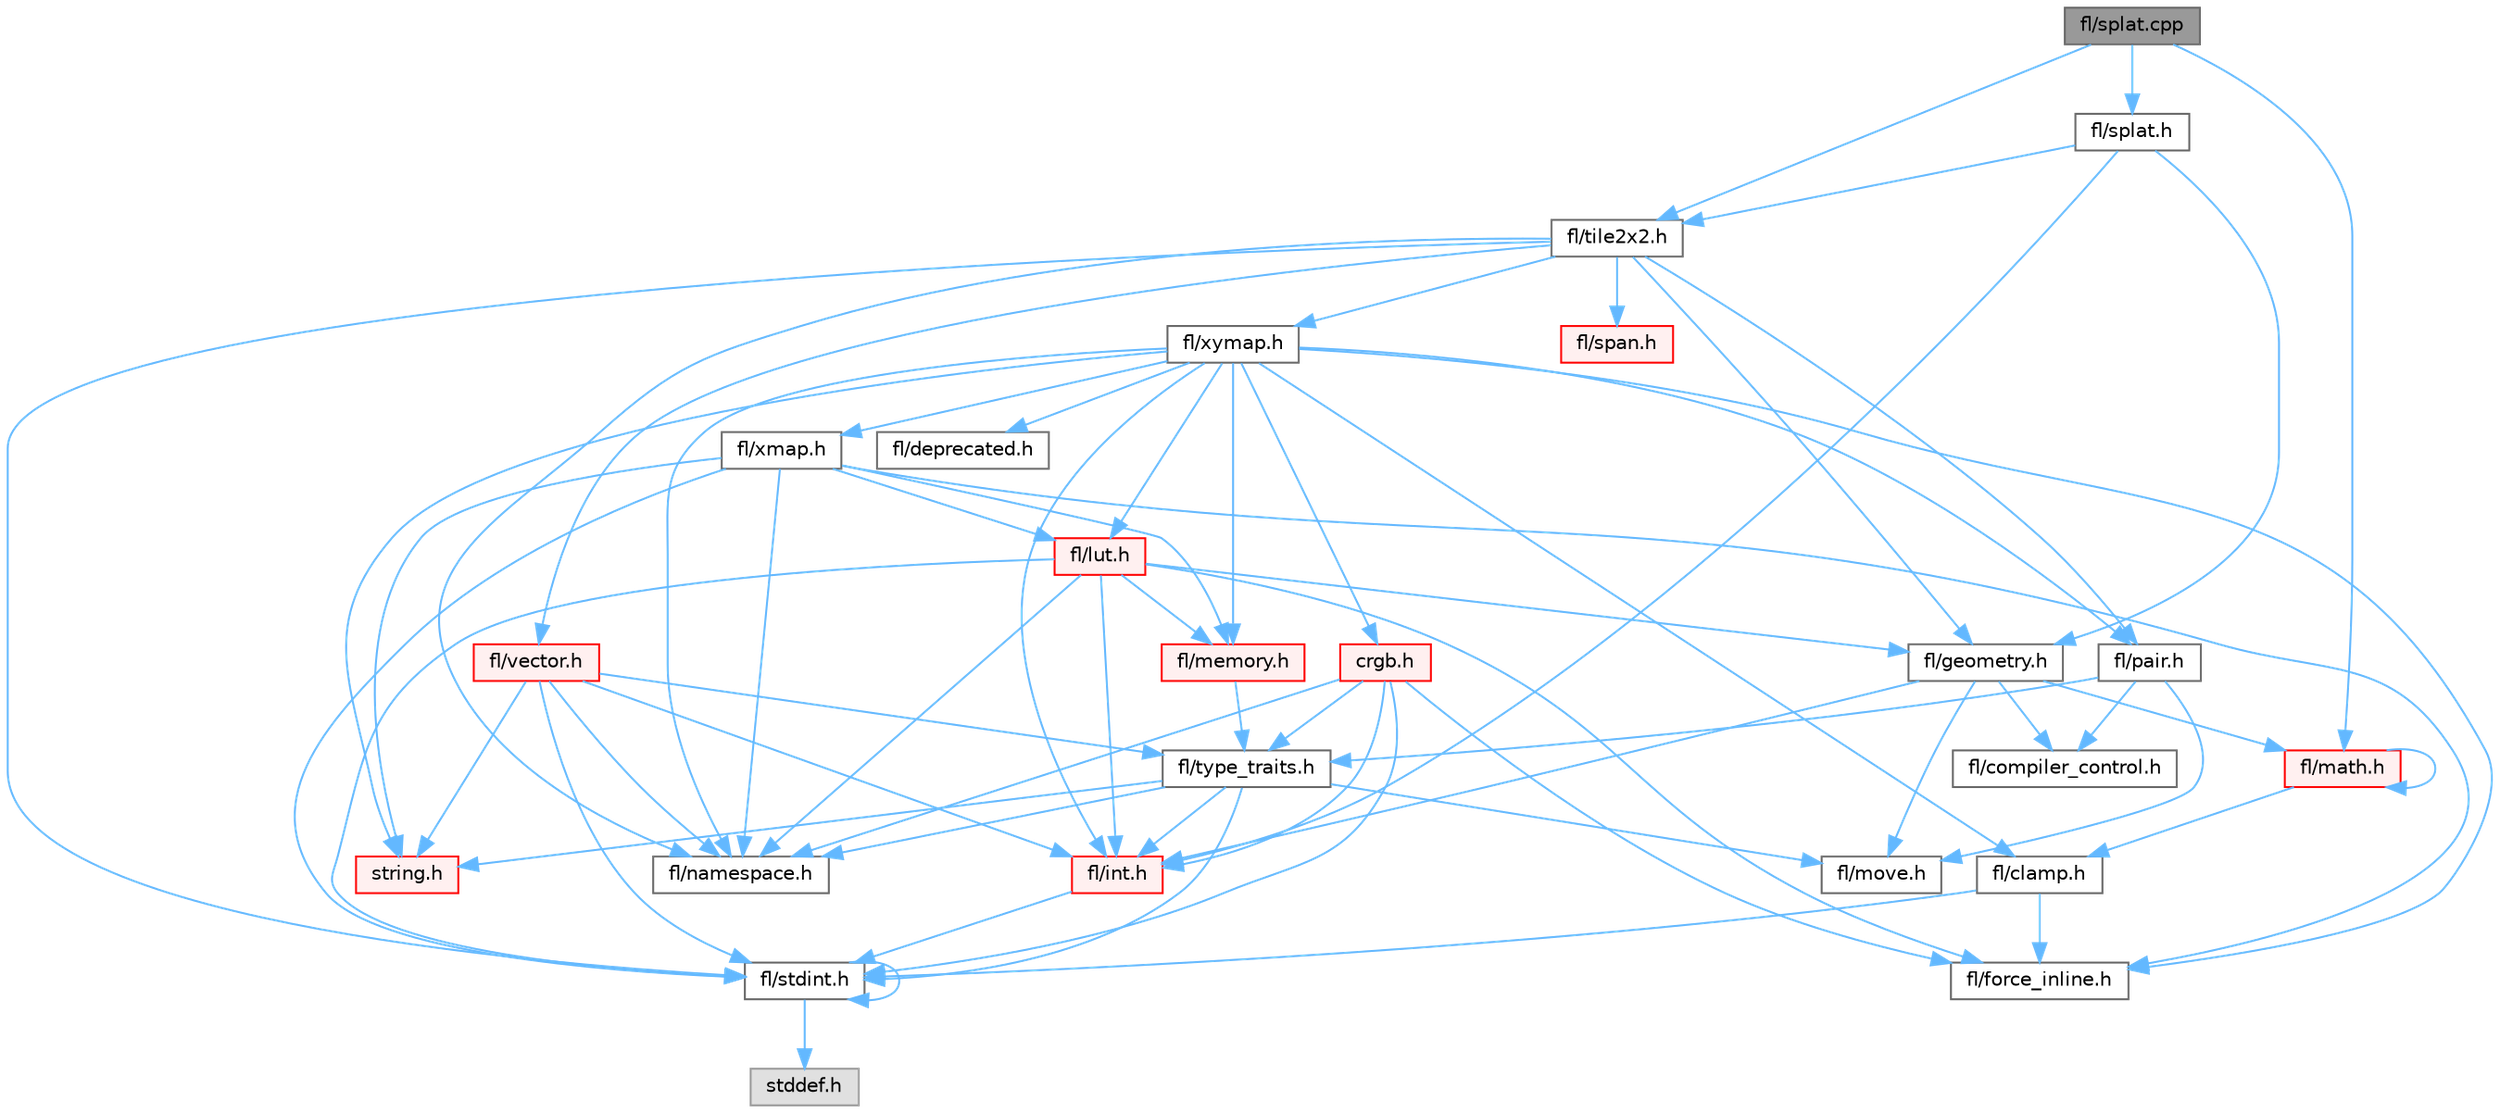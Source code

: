 digraph "fl/splat.cpp"
{
 // INTERACTIVE_SVG=YES
 // LATEX_PDF_SIZE
  bgcolor="transparent";
  edge [fontname=Helvetica,fontsize=10,labelfontname=Helvetica,labelfontsize=10];
  node [fontname=Helvetica,fontsize=10,shape=box,height=0.2,width=0.4];
  Node1 [id="Node000001",label="fl/splat.cpp",height=0.2,width=0.4,color="gray40", fillcolor="grey60", style="filled", fontcolor="black",tooltip=" "];
  Node1 -> Node2 [id="edge1_Node000001_Node000002",color="steelblue1",style="solid",tooltip=" "];
  Node2 [id="Node000002",label="fl/tile2x2.h",height=0.2,width=0.4,color="grey40", fillcolor="white", style="filled",URL="$d2/db4/tile2x2_8h.html",tooltip=" "];
  Node2 -> Node3 [id="edge2_Node000002_Node000003",color="steelblue1",style="solid",tooltip=" "];
  Node3 [id="Node000003",label="fl/stdint.h",height=0.2,width=0.4,color="grey40", fillcolor="white", style="filled",URL="$df/dd8/stdint_8h.html",tooltip=" "];
  Node3 -> Node4 [id="edge3_Node000003_Node000004",color="steelblue1",style="solid",tooltip=" "];
  Node4 [id="Node000004",label="stddef.h",height=0.2,width=0.4,color="grey60", fillcolor="#E0E0E0", style="filled",tooltip=" "];
  Node3 -> Node3 [id="edge4_Node000003_Node000003",color="steelblue1",style="solid",tooltip=" "];
  Node2 -> Node5 [id="edge5_Node000002_Node000005",color="steelblue1",style="solid",tooltip=" "];
  Node5 [id="Node000005",label="fl/geometry.h",height=0.2,width=0.4,color="grey40", fillcolor="white", style="filled",URL="$d4/d67/geometry_8h.html",tooltip=" "];
  Node5 -> Node6 [id="edge6_Node000005_Node000006",color="steelblue1",style="solid",tooltip=" "];
  Node6 [id="Node000006",label="fl/int.h",height=0.2,width=0.4,color="red", fillcolor="#FFF0F0", style="filled",URL="$d3/d7e/int_8h.html",tooltip=" "];
  Node6 -> Node3 [id="edge7_Node000006_Node000003",color="steelblue1",style="solid",tooltip=" "];
  Node5 -> Node8 [id="edge8_Node000005_Node000008",color="steelblue1",style="solid",tooltip=" "];
  Node8 [id="Node000008",label="fl/math.h",height=0.2,width=0.4,color="red", fillcolor="#FFF0F0", style="filled",URL="$df/db1/math_8h.html",tooltip=" "];
  Node8 -> Node8 [id="edge9_Node000008_Node000008",color="steelblue1",style="solid",tooltip=" "];
  Node8 -> Node9 [id="edge10_Node000008_Node000009",color="steelblue1",style="solid",tooltip=" "];
  Node9 [id="Node000009",label="fl/clamp.h",height=0.2,width=0.4,color="grey40", fillcolor="white", style="filled",URL="$d6/dd3/clamp_8h.html",tooltip=" "];
  Node9 -> Node3 [id="edge11_Node000009_Node000003",color="steelblue1",style="solid",tooltip=" "];
  Node9 -> Node10 [id="edge12_Node000009_Node000010",color="steelblue1",style="solid",tooltip=" "];
  Node10 [id="Node000010",label="fl/force_inline.h",height=0.2,width=0.4,color="grey40", fillcolor="white", style="filled",URL="$d4/d64/force__inline_8h.html",tooltip=" "];
  Node5 -> Node13 [id="edge13_Node000005_Node000013",color="steelblue1",style="solid",tooltip=" "];
  Node13 [id="Node000013",label="fl/compiler_control.h",height=0.2,width=0.4,color="grey40", fillcolor="white", style="filled",URL="$d4/d54/compiler__control_8h.html",tooltip=" "];
  Node5 -> Node50 [id="edge14_Node000005_Node000050",color="steelblue1",style="solid",tooltip=" "];
  Node50 [id="Node000050",label="fl/move.h",height=0.2,width=0.4,color="grey40", fillcolor="white", style="filled",URL="$d9/d83/move_8h.html",tooltip=" "];
  Node2 -> Node17 [id="edge15_Node000002_Node000017",color="steelblue1",style="solid",tooltip=" "];
  Node17 [id="Node000017",label="fl/namespace.h",height=0.2,width=0.4,color="grey40", fillcolor="white", style="filled",URL="$df/d2a/namespace_8h.html",tooltip="Implements the FastLED namespace macros."];
  Node2 -> Node51 [id="edge16_Node000002_Node000051",color="steelblue1",style="solid",tooltip=" "];
  Node51 [id="Node000051",label="fl/pair.h",height=0.2,width=0.4,color="grey40", fillcolor="white", style="filled",URL="$d3/d41/pair_8h.html",tooltip=" "];
  Node51 -> Node50 [id="edge17_Node000051_Node000050",color="steelblue1",style="solid",tooltip=" "];
  Node51 -> Node13 [id="edge18_Node000051_Node000013",color="steelblue1",style="solid",tooltip=" "];
  Node51 -> Node14 [id="edge19_Node000051_Node000014",color="steelblue1",style="solid",tooltip=" "];
  Node14 [id="Node000014",label="fl/type_traits.h",height=0.2,width=0.4,color="grey40", fillcolor="white", style="filled",URL="$df/d63/type__traits_8h.html",tooltip=" "];
  Node14 -> Node15 [id="edge20_Node000014_Node000015",color="steelblue1",style="solid",tooltip=" "];
  Node15 [id="Node000015",label="string.h",height=0.2,width=0.4,color="red", fillcolor="#FFF0F0", style="filled",URL="$da/d66/string_8h.html",tooltip=" "];
  Node14 -> Node3 [id="edge21_Node000014_Node000003",color="steelblue1",style="solid",tooltip=" "];
  Node14 -> Node17 [id="edge22_Node000014_Node000017",color="steelblue1",style="solid",tooltip=" "];
  Node14 -> Node50 [id="edge23_Node000014_Node000050",color="steelblue1",style="solid",tooltip=" "];
  Node14 -> Node6 [id="edge24_Node000014_Node000006",color="steelblue1",style="solid",tooltip=" "];
  Node2 -> Node48 [id="edge25_Node000002_Node000048",color="steelblue1",style="solid",tooltip=" "];
  Node48 [id="Node000048",label="fl/span.h",height=0.2,width=0.4,color="red", fillcolor="#FFF0F0", style="filled",URL="$d4/d7a/span_8h.html",tooltip=" "];
  Node2 -> Node52 [id="edge26_Node000002_Node000052",color="steelblue1",style="solid",tooltip=" "];
  Node52 [id="Node000052",label="fl/xymap.h",height=0.2,width=0.4,color="grey40", fillcolor="white", style="filled",URL="$da/d61/xymap_8h.html",tooltip=" "];
  Node52 -> Node6 [id="edge27_Node000052_Node000006",color="steelblue1",style="solid",tooltip=" "];
  Node52 -> Node17 [id="edge28_Node000052_Node000017",color="steelblue1",style="solid",tooltip=" "];
  Node52 -> Node10 [id="edge29_Node000052_Node000010",color="steelblue1",style="solid",tooltip=" "];
  Node52 -> Node51 [id="edge30_Node000052_Node000051",color="steelblue1",style="solid",tooltip=" "];
  Node52 -> Node15 [id="edge31_Node000052_Node000015",color="steelblue1",style="solid",tooltip=" "];
  Node52 -> Node53 [id="edge32_Node000052_Node000053",color="steelblue1",style="solid",tooltip=" "];
  Node53 [id="Node000053",label="crgb.h",height=0.2,width=0.4,color="red", fillcolor="#FFF0F0", style="filled",URL="$db/dd1/crgb_8h.html",tooltip="Defines the red, green, and blue (RGB) pixel struct."];
  Node53 -> Node3 [id="edge33_Node000053_Node000003",color="steelblue1",style="solid",tooltip=" "];
  Node53 -> Node6 [id="edge34_Node000053_Node000006",color="steelblue1",style="solid",tooltip=" "];
  Node53 -> Node17 [id="edge35_Node000053_Node000017",color="steelblue1",style="solid",tooltip=" "];
  Node53 -> Node10 [id="edge36_Node000053_Node000010",color="steelblue1",style="solid",tooltip=" "];
  Node53 -> Node14 [id="edge37_Node000053_Node000014",color="steelblue1",style="solid",tooltip=" "];
  Node52 -> Node9 [id="edge38_Node000052_Node000009",color="steelblue1",style="solid",tooltip=" "];
  Node52 -> Node61 [id="edge39_Node000052_Node000061",color="steelblue1",style="solid",tooltip=" "];
  Node61 [id="Node000061",label="fl/lut.h",height=0.2,width=0.4,color="red", fillcolor="#FFF0F0", style="filled",URL="$db/d54/lut_8h.html",tooltip=" "];
  Node61 -> Node10 [id="edge40_Node000061_Node000010",color="steelblue1",style="solid",tooltip=" "];
  Node61 -> Node18 [id="edge41_Node000061_Node000018",color="steelblue1",style="solid",tooltip=" "];
  Node18 [id="Node000018",label="fl/memory.h",height=0.2,width=0.4,color="red", fillcolor="#FFF0F0", style="filled",URL="$dc/d18/memory_8h.html",tooltip=" "];
  Node18 -> Node14 [id="edge42_Node000018_Node000014",color="steelblue1",style="solid",tooltip=" "];
  Node61 -> Node3 [id="edge43_Node000061_Node000003",color="steelblue1",style="solid",tooltip=" "];
  Node61 -> Node6 [id="edge44_Node000061_Node000006",color="steelblue1",style="solid",tooltip=" "];
  Node61 -> Node5 [id="edge45_Node000061_Node000005",color="steelblue1",style="solid",tooltip=" "];
  Node61 -> Node17 [id="edge46_Node000061_Node000017",color="steelblue1",style="solid",tooltip=" "];
  Node52 -> Node18 [id="edge47_Node000052_Node000018",color="steelblue1",style="solid",tooltip=" "];
  Node52 -> Node36 [id="edge48_Node000052_Node000036",color="steelblue1",style="solid",tooltip=" "];
  Node36 [id="Node000036",label="fl/deprecated.h",height=0.2,width=0.4,color="grey40", fillcolor="white", style="filled",URL="$d4/dce/deprecated_8h.html",tooltip=" "];
  Node52 -> Node62 [id="edge49_Node000052_Node000062",color="steelblue1",style="solid",tooltip=" "];
  Node62 [id="Node000062",label="fl/xmap.h",height=0.2,width=0.4,color="grey40", fillcolor="white", style="filled",URL="$dd/dcc/xmap_8h.html",tooltip=" "];
  Node62 -> Node3 [id="edge50_Node000062_Node000003",color="steelblue1",style="solid",tooltip=" "];
  Node62 -> Node15 [id="edge51_Node000062_Node000015",color="steelblue1",style="solid",tooltip=" "];
  Node62 -> Node10 [id="edge52_Node000062_Node000010",color="steelblue1",style="solid",tooltip=" "];
  Node62 -> Node61 [id="edge53_Node000062_Node000061",color="steelblue1",style="solid",tooltip=" "];
  Node62 -> Node18 [id="edge54_Node000062_Node000018",color="steelblue1",style="solid",tooltip=" "];
  Node62 -> Node17 [id="edge55_Node000062_Node000017",color="steelblue1",style="solid",tooltip=" "];
  Node2 -> Node45 [id="edge56_Node000002_Node000045",color="steelblue1",style="solid",tooltip=" "];
  Node45 [id="Node000045",label="fl/vector.h",height=0.2,width=0.4,color="red", fillcolor="#FFF0F0", style="filled",URL="$d6/d68/vector_8h.html",tooltip=" "];
  Node45 -> Node3 [id="edge57_Node000045_Node000003",color="steelblue1",style="solid",tooltip=" "];
  Node45 -> Node6 [id="edge58_Node000045_Node000006",color="steelblue1",style="solid",tooltip=" "];
  Node45 -> Node15 [id="edge59_Node000045_Node000015",color="steelblue1",style="solid",tooltip=" "];
  Node45 -> Node17 [id="edge60_Node000045_Node000017",color="steelblue1",style="solid",tooltip=" "];
  Node45 -> Node14 [id="edge61_Node000045_Node000014",color="steelblue1",style="solid",tooltip=" "];
  Node1 -> Node63 [id="edge62_Node000001_Node000063",color="steelblue1",style="solid",tooltip=" "];
  Node63 [id="Node000063",label="fl/splat.h",height=0.2,width=0.4,color="grey40", fillcolor="white", style="filled",URL="$d3/daf/splat_8h.html",tooltip=" "];
  Node63 -> Node2 [id="edge63_Node000063_Node000002",color="steelblue1",style="solid",tooltip=" "];
  Node63 -> Node6 [id="edge64_Node000063_Node000006",color="steelblue1",style="solid",tooltip=" "];
  Node63 -> Node5 [id="edge65_Node000063_Node000005",color="steelblue1",style="solid",tooltip=" "];
  Node1 -> Node8 [id="edge66_Node000001_Node000008",color="steelblue1",style="solid",tooltip=" "];
}
